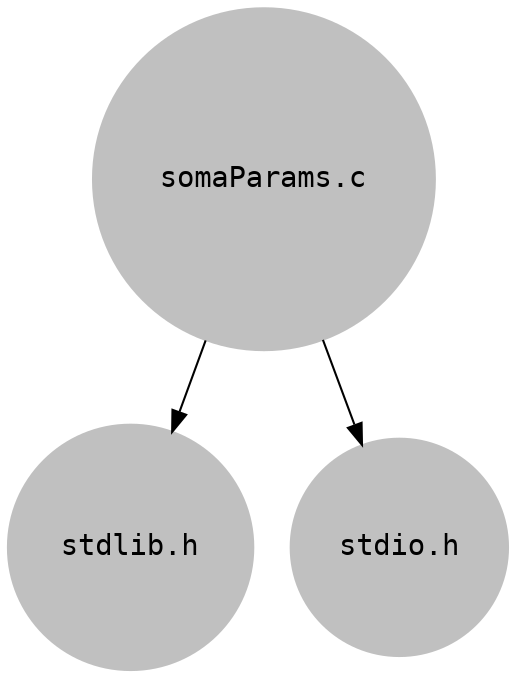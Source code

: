 digraph G {
graph [fontsize=45, ratio=fill, center=true, fontname=Courier];
node [label="\N", shape=circle, color=gray, style=rounded, width="1.0e-2", height="1.0e-2", skew=0, fontname=Courier];
edge [color=black, fontname=Courier];
"somaParams.c" [style=filled];
"stdlib.h" [style=filled];
"stdio.h" [style=filled];
"somaParams.c" -> "stdlib.h";
"somaParams.c" -> "stdio.h";
}

